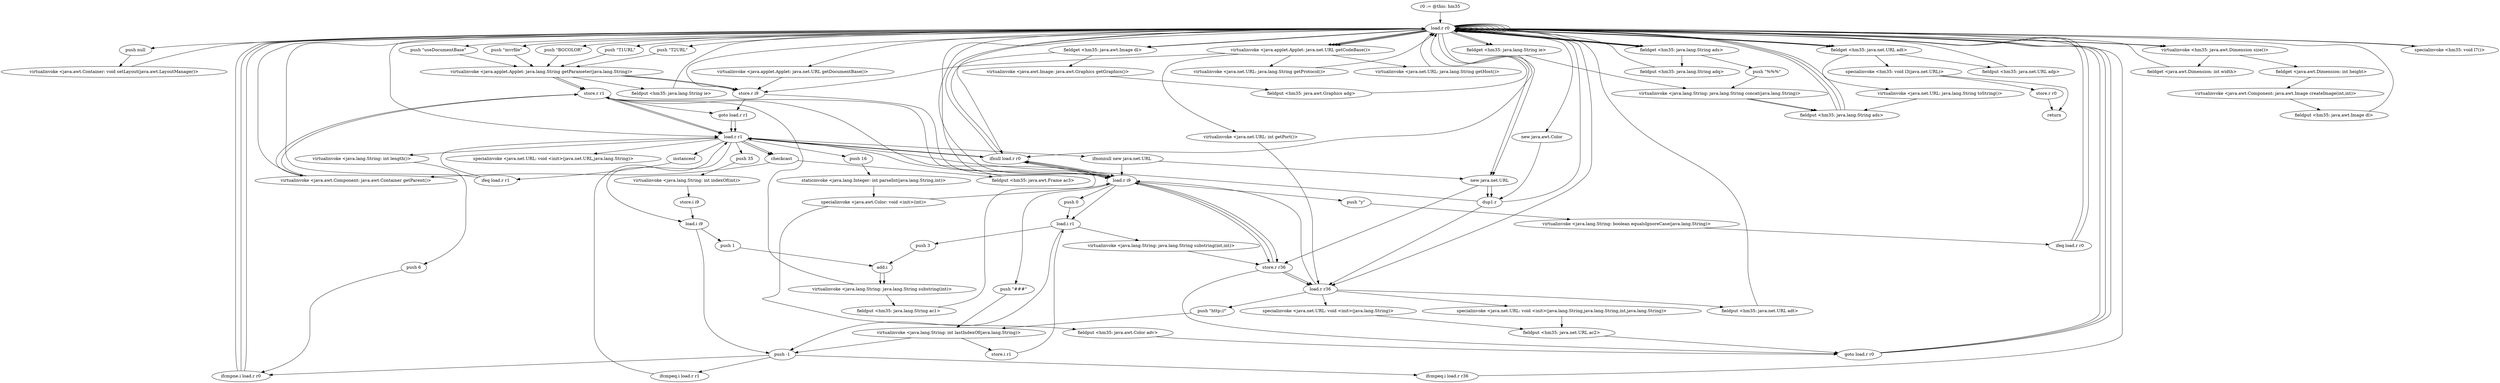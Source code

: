 digraph "" {
    "r0 := @this: hm35"
    "load.r r0"
    "r0 := @this: hm35"->"load.r r0";
    "push null"
    "load.r r0"->"push null";
    "virtualinvoke <java.awt.Container: void setLayout(java.awt.LayoutManager)>"
    "push null"->"virtualinvoke <java.awt.Container: void setLayout(java.awt.LayoutManager)>";
    "virtualinvoke <java.awt.Container: void setLayout(java.awt.LayoutManager)>"->"load.r r0";
    "push \"BGCOLOR\""
    "load.r r0"->"push \"BGCOLOR\"";
    "virtualinvoke <java.applet.Applet: java.lang.String getParameter(java.lang.String)>"
    "push \"BGCOLOR\""->"virtualinvoke <java.applet.Applet: java.lang.String getParameter(java.lang.String)>";
    "store.r r1"
    "virtualinvoke <java.applet.Applet: java.lang.String getParameter(java.lang.String)>"->"store.r r1";
    "load.r r1"
    "store.r r1"->"load.r r1";
    "ifnull load.r r0"
    "load.r r1"->"ifnull load.r r0";
    "ifnull load.r r0"->"load.r r1";
    "push 35"
    "load.r r1"->"push 35";
    "virtualinvoke <java.lang.String: int indexOf(int)>"
    "push 35"->"virtualinvoke <java.lang.String: int indexOf(int)>";
    "store.i i9"
    "virtualinvoke <java.lang.String: int indexOf(int)>"->"store.i i9";
    "load.i i9"
    "store.i i9"->"load.i i9";
    "push -1"
    "load.i i9"->"push -1";
    "ifcmpeq.i load.r r1"
    "push -1"->"ifcmpeq.i load.r r1";
    "ifcmpeq.i load.r r1"->"load.r r1";
    "load.r r1"->"load.i i9";
    "push 1"
    "load.i i9"->"push 1";
    "add.i"
    "push 1"->"add.i";
    "virtualinvoke <java.lang.String: java.lang.String substring(int)>"
    "add.i"->"virtualinvoke <java.lang.String: java.lang.String substring(int)>";
    "virtualinvoke <java.lang.String: java.lang.String substring(int)>"->"store.r r1";
    "store.r r1"->"load.r r1";
    "virtualinvoke <java.lang.String: int length()>"
    "load.r r1"->"virtualinvoke <java.lang.String: int length()>";
    "push 6"
    "virtualinvoke <java.lang.String: int length()>"->"push 6";
    "ifcmpne.i load.r r0"
    "push 6"->"ifcmpne.i load.r r0";
    "ifcmpne.i load.r r0"->"load.r r0";
    "new java.awt.Color"
    "load.r r0"->"new java.awt.Color";
    "dup1.r"
    "new java.awt.Color"->"dup1.r";
    "dup1.r"->"load.r r1";
    "push 16"
    "load.r r1"->"push 16";
    "staticinvoke <java.lang.Integer: int parseInt(java.lang.String,int)>"
    "push 16"->"staticinvoke <java.lang.Integer: int parseInt(java.lang.String,int)>";
    "specialinvoke <java.awt.Color: void <init>(int)>"
    "staticinvoke <java.lang.Integer: int parseInt(java.lang.String,int)>"->"specialinvoke <java.awt.Color: void <init>(int)>";
    "fieldput <hm35: java.awt.Color adv>"
    "specialinvoke <java.awt.Color: void <init>(int)>"->"fieldput <hm35: java.awt.Color adv>";
    "goto load.r r0"
    "fieldput <hm35: java.awt.Color adv>"->"goto load.r r0";
    "goto load.r r0"->"load.r r0";
    "push \"T1URL\""
    "load.r r0"->"push \"T1URL\"";
    "push \"T1URL\""->"virtualinvoke <java.applet.Applet: java.lang.String getParameter(java.lang.String)>";
    "store.r i9"
    "virtualinvoke <java.applet.Applet: java.lang.String getParameter(java.lang.String)>"->"store.r i9";
    "load.r i9"
    "store.r i9"->"load.r i9";
    "store.r r36"
    "load.r i9"->"store.r r36";
    "store.r r36"->"load.r i9";
    "load.r i9"->"ifnull load.r r0";
    "ifnull load.r r0"->"load.r i9";
    "push \"###\""
    "load.r i9"->"push \"###\"";
    "virtualinvoke <java.lang.String: int lastIndexOf(java.lang.String)>"
    "push \"###\""->"virtualinvoke <java.lang.String: int lastIndexOf(java.lang.String)>";
    "store.i r1"
    "virtualinvoke <java.lang.String: int lastIndexOf(java.lang.String)>"->"store.i r1";
    "load.i r1"
    "store.i r1"->"load.i r1";
    "load.i r1"->"push -1";
    "ifcmpeq.i load.r r36"
    "push -1"->"ifcmpeq.i load.r r36";
    "ifcmpeq.i load.r r36"->"load.r r0";
    "load.r r0"->"load.r i9";
    "load.r i9"->"load.i r1";
    "push 3"
    "load.i r1"->"push 3";
    "push 3"->"add.i";
    "add.i"->"virtualinvoke <java.lang.String: java.lang.String substring(int)>";
    "fieldput <hm35: java.lang.String ac1>"
    "virtualinvoke <java.lang.String: java.lang.String substring(int)>"->"fieldput <hm35: java.lang.String ac1>";
    "fieldput <hm35: java.lang.String ac1>"->"load.r i9";
    "push 0"
    "load.r i9"->"push 0";
    "push 0"->"load.i r1";
    "virtualinvoke <java.lang.String: java.lang.String substring(int,int)>"
    "load.i r1"->"virtualinvoke <java.lang.String: java.lang.String substring(int,int)>";
    "virtualinvoke <java.lang.String: java.lang.String substring(int,int)>"->"store.r r36";
    "load.r r36"
    "store.r r36"->"load.r r36";
    "push \"http://\""
    "load.r r36"->"push \"http://\"";
    "push \"http://\""->"virtualinvoke <java.lang.String: int lastIndexOf(java.lang.String)>";
    "virtualinvoke <java.lang.String: int lastIndexOf(java.lang.String)>"->"push -1";
    "push -1"->"ifcmpne.i load.r r0";
    "ifcmpne.i load.r r0"->"load.r r0";
    "new java.net.URL"
    "load.r r0"->"new java.net.URL";
    "new java.net.URL"->"dup1.r";
    "dup1.r"->"load.r r0";
    "virtualinvoke <java.applet.Applet: java.net.URL getCodeBase()>"
    "load.r r0"->"virtualinvoke <java.applet.Applet: java.net.URL getCodeBase()>";
    "virtualinvoke <java.net.URL: java.lang.String getProtocol()>"
    "virtualinvoke <java.applet.Applet: java.net.URL getCodeBase()>"->"virtualinvoke <java.net.URL: java.lang.String getProtocol()>";
    "virtualinvoke <java.net.URL: java.lang.String getProtocol()>"->"load.r r0";
    "load.r r0"->"virtualinvoke <java.applet.Applet: java.net.URL getCodeBase()>";
    "virtualinvoke <java.net.URL: java.lang.String getHost()>"
    "virtualinvoke <java.applet.Applet: java.net.URL getCodeBase()>"->"virtualinvoke <java.net.URL: java.lang.String getHost()>";
    "virtualinvoke <java.net.URL: java.lang.String getHost()>"->"load.r r0";
    "load.r r0"->"virtualinvoke <java.applet.Applet: java.net.URL getCodeBase()>";
    "virtualinvoke <java.net.URL: int getPort()>"
    "virtualinvoke <java.applet.Applet: java.net.URL getCodeBase()>"->"virtualinvoke <java.net.URL: int getPort()>";
    "virtualinvoke <java.net.URL: int getPort()>"->"load.r r36";
    "specialinvoke <java.net.URL: void <init>(java.lang.String,java.lang.String,int,java.lang.String)>"
    "load.r r36"->"specialinvoke <java.net.URL: void <init>(java.lang.String,java.lang.String,int,java.lang.String)>";
    "fieldput <hm35: java.net.URL ac2>"
    "specialinvoke <java.net.URL: void <init>(java.lang.String,java.lang.String,int,java.lang.String)>"->"fieldput <hm35: java.net.URL ac2>";
    "fieldput <hm35: java.net.URL ac2>"->"goto load.r r0";
    "goto load.r r0"->"load.r r0";
    "load.r r0"->"load.r r0";
    "push \"T2URL\""
    "load.r r0"->"push \"T2URL\"";
    "push \"T2URL\""->"virtualinvoke <java.applet.Applet: java.lang.String getParameter(java.lang.String)>";
    "fieldput <hm35: java.lang.String ie>"
    "virtualinvoke <java.applet.Applet: java.lang.String getParameter(java.lang.String)>"->"fieldput <hm35: java.lang.String ie>";
    "fieldput <hm35: java.lang.String ie>"->"load.r r0";
    "push \"useDocumentBase\""
    "load.r r0"->"push \"useDocumentBase\"";
    "push \"useDocumentBase\""->"virtualinvoke <java.applet.Applet: java.lang.String getParameter(java.lang.String)>";
    "virtualinvoke <java.applet.Applet: java.lang.String getParameter(java.lang.String)>"->"store.r i9";
    "store.r i9"->"load.r r0";
    "push \"mvrfile\""
    "load.r r0"->"push \"mvrfile\"";
    "push \"mvrfile\""->"virtualinvoke <java.applet.Applet: java.lang.String getParameter(java.lang.String)>";
    "virtualinvoke <java.applet.Applet: java.lang.String getParameter(java.lang.String)>"->"store.r r1";
    "store.r r1"->"load.r i9";
    "load.r i9"->"ifnull load.r r0";
    "ifnull load.r r0"->"load.r i9";
    "push \"y\""
    "load.r i9"->"push \"y\"";
    "virtualinvoke <java.lang.String: boolean equalsIgnoreCase(java.lang.String)>"
    "push \"y\""->"virtualinvoke <java.lang.String: boolean equalsIgnoreCase(java.lang.String)>";
    "ifeq load.r r0"
    "virtualinvoke <java.lang.String: boolean equalsIgnoreCase(java.lang.String)>"->"ifeq load.r r0";
    "ifeq load.r r0"->"load.r r0";
    "virtualinvoke <java.applet.Applet: java.net.URL getDocumentBase()>"
    "load.r r0"->"virtualinvoke <java.applet.Applet: java.net.URL getDocumentBase()>";
    "virtualinvoke <java.applet.Applet: java.net.URL getDocumentBase()>"->"store.r i9";
    "goto load.r r1"
    "store.r i9"->"goto load.r r1";
    "goto load.r r1"->"load.r r1";
    "ifnonnull new java.net.URL"
    "load.r r1"->"ifnonnull new java.net.URL";
    "ifnonnull new java.net.URL"->"load.r i9";
    "load.r i9"->"store.r r36";
    "store.r r36"->"goto load.r r0";
    "goto load.r r0"->"load.r r0";
    "load.r r0"->"load.r r36";
    "fieldput <hm35: java.net.URL adt>"
    "load.r r36"->"fieldput <hm35: java.net.URL adt>";
    "fieldput <hm35: java.net.URL adt>"->"load.r r0";
    "load.r r0"->"load.r r0";
    "fieldget <hm35: java.net.URL adt>"
    "load.r r0"->"fieldget <hm35: java.net.URL adt>";
    "virtualinvoke <java.net.URL: java.lang.String toString()>"
    "fieldget <hm35: java.net.URL adt>"->"virtualinvoke <java.net.URL: java.lang.String toString()>";
    "fieldput <hm35: java.lang.String ads>"
    "virtualinvoke <java.net.URL: java.lang.String toString()>"->"fieldput <hm35: java.lang.String ads>";
    "fieldput <hm35: java.lang.String ads>"->"load.r r0";
    "fieldget <hm35: java.lang.String ie>"
    "load.r r0"->"fieldget <hm35: java.lang.String ie>";
    "fieldget <hm35: java.lang.String ie>"->"ifnull load.r r0";
    "ifnull load.r r0"->"load.r r0";
    "load.r r0"->"load.r r0";
    "fieldget <hm35: java.lang.String ads>"
    "load.r r0"->"fieldget <hm35: java.lang.String ads>";
    "push \"%%%\""
    "fieldget <hm35: java.lang.String ads>"->"push \"%%%\"";
    "virtualinvoke <java.lang.String: java.lang.String concat(java.lang.String)>"
    "push \"%%%\""->"virtualinvoke <java.lang.String: java.lang.String concat(java.lang.String)>";
    "virtualinvoke <java.lang.String: java.lang.String concat(java.lang.String)>"->"fieldput <hm35: java.lang.String ads>";
    "fieldput <hm35: java.lang.String ads>"->"load.r r0";
    "load.r r0"->"load.r r0";
    "load.r r0"->"fieldget <hm35: java.lang.String ads>";
    "fieldget <hm35: java.lang.String ads>"->"load.r r0";
    "load.r r0"->"fieldget <hm35: java.lang.String ie>";
    "fieldget <hm35: java.lang.String ie>"->"virtualinvoke <java.lang.String: java.lang.String concat(java.lang.String)>";
    "virtualinvoke <java.lang.String: java.lang.String concat(java.lang.String)>"->"fieldput <hm35: java.lang.String ads>";
    "fieldput <hm35: java.lang.String ads>"->"load.r r0";
    "load.r r0"->"load.r r0";
    "load.r r0"->"fieldget <hm35: java.net.URL adt>";
    "fieldput <hm35: java.net.URL adp>"
    "fieldget <hm35: java.net.URL adt>"->"fieldput <hm35: java.net.URL adp>";
    "fieldput <hm35: java.net.URL adp>"->"load.r r0";
    "load.r r0"->"load.r r0";
    "load.r r0"->"fieldget <hm35: java.lang.String ads>";
    "fieldput <hm35: java.lang.String adq>"
    "fieldget <hm35: java.lang.String ads>"->"fieldput <hm35: java.lang.String adq>";
    "fieldput <hm35: java.lang.String adq>"->"load.r r0";
    "virtualinvoke <java.awt.Component: java.awt.Container getParent()>"
    "load.r r0"->"virtualinvoke <java.awt.Component: java.awt.Container getParent()>";
    "virtualinvoke <java.awt.Component: java.awt.Container getParent()>"->"store.r r1";
    "store.r r1"->"goto load.r r1";
    "goto load.r r1"->"load.r r1";
    "instanceof"
    "load.r r1"->"instanceof";
    "ifeq load.r r1"
    "instanceof"->"ifeq load.r r1";
    "ifeq load.r r1"->"load.r r0";
    "load.r r0"->"load.r r1";
    "checkcast"
    "load.r r1"->"checkcast";
    "fieldput <hm35: java.awt.Frame ac3>"
    "checkcast"->"fieldput <hm35: java.awt.Frame ac3>";
    "fieldput <hm35: java.awt.Frame ac3>"->"load.r r0";
    "load.r r0"->"load.r r0";
    "load.r r0"->"load.r r0";
    "virtualinvoke <hm35: java.awt.Dimension size()>"
    "load.r r0"->"virtualinvoke <hm35: java.awt.Dimension size()>";
    "fieldget <java.awt.Dimension: int width>"
    "virtualinvoke <hm35: java.awt.Dimension size()>"->"fieldget <java.awt.Dimension: int width>";
    "fieldget <java.awt.Dimension: int width>"->"load.r r0";
    "load.r r0"->"virtualinvoke <hm35: java.awt.Dimension size()>";
    "fieldget <java.awt.Dimension: int height>"
    "virtualinvoke <hm35: java.awt.Dimension size()>"->"fieldget <java.awt.Dimension: int height>";
    "virtualinvoke <java.awt.Component: java.awt.Image createImage(int,int)>"
    "fieldget <java.awt.Dimension: int height>"->"virtualinvoke <java.awt.Component: java.awt.Image createImage(int,int)>";
    "fieldput <hm35: java.awt.Image dl>"
    "virtualinvoke <java.awt.Component: java.awt.Image createImage(int,int)>"->"fieldput <hm35: java.awt.Image dl>";
    "fieldput <hm35: java.awt.Image dl>"->"load.r r0";
    "fieldget <hm35: java.awt.Image dl>"
    "load.r r0"->"fieldget <hm35: java.awt.Image dl>";
    "fieldget <hm35: java.awt.Image dl>"->"ifnull load.r r0";
    "ifnull load.r r0"->"load.r r0";
    "load.r r0"->"load.r r0";
    "load.r r0"->"fieldget <hm35: java.awt.Image dl>";
    "virtualinvoke <java.awt.Image: java.awt.Graphics getGraphics()>"
    "fieldget <hm35: java.awt.Image dl>"->"virtualinvoke <java.awt.Image: java.awt.Graphics getGraphics()>";
    "fieldput <hm35: java.awt.Graphics adg>"
    "virtualinvoke <java.awt.Image: java.awt.Graphics getGraphics()>"->"fieldput <hm35: java.awt.Graphics adg>";
    "fieldput <hm35: java.awt.Graphics adg>"->"load.r r0";
    "specialinvoke <hm35: void l7()>"
    "load.r r0"->"specialinvoke <hm35: void l7()>";
    "specialinvoke <hm35: void l7()>"->"load.r r0";
    "load.r r0"->"load.r r0";
    "load.r r0"->"fieldget <hm35: java.net.URL adt>";
    "specialinvoke <hm35: void l3(java.net.URL)>"
    "fieldget <hm35: java.net.URL adt>"->"specialinvoke <hm35: void l3(java.net.URL)>";
    "return"
    "specialinvoke <hm35: void l3(java.net.URL)>"->"return";
    "store.r r0"
    "specialinvoke <hm35: void l3(java.net.URL)>"->"store.r r0";
    "store.r r0"->"return";
    "ifeq load.r r1"->"load.r r1";
    "load.r r1"->"checkcast";
    "checkcast"->"virtualinvoke <java.awt.Component: java.awt.Container getParent()>";
    "virtualinvoke <java.awt.Component: java.awt.Container getParent()>"->"store.r r1";
    "ifnonnull new java.net.URL"->"new java.net.URL";
    "new java.net.URL"->"store.r r36";
    "store.r r36"->"load.r r36";
    "load.r r36"->"load.r i9";
    "load.r i9"->"load.r r1";
    "specialinvoke <java.net.URL: void <init>(java.net.URL,java.lang.String)>"
    "load.r r1"->"specialinvoke <java.net.URL: void <init>(java.net.URL,java.lang.String)>";
    "ifeq load.r r0"->"load.r r0";
    "load.r r0"->"virtualinvoke <java.applet.Applet: java.net.URL getCodeBase()>";
    "virtualinvoke <java.applet.Applet: java.net.URL getCodeBase()>"->"store.r i9";
    "ifcmpne.i load.r r0"->"load.r r0";
    "load.r r0"->"new java.net.URL";
    "new java.net.URL"->"dup1.r";
    "dup1.r"->"load.r r36";
    "specialinvoke <java.net.URL: void <init>(java.lang.String)>"
    "load.r r36"->"specialinvoke <java.net.URL: void <init>(java.lang.String)>";
    "specialinvoke <java.net.URL: void <init>(java.lang.String)>"->"fieldput <hm35: java.net.URL ac2>";
    "specialinvoke <java.awt.Color: void <init>(int)>"->"store.r r1";
}
